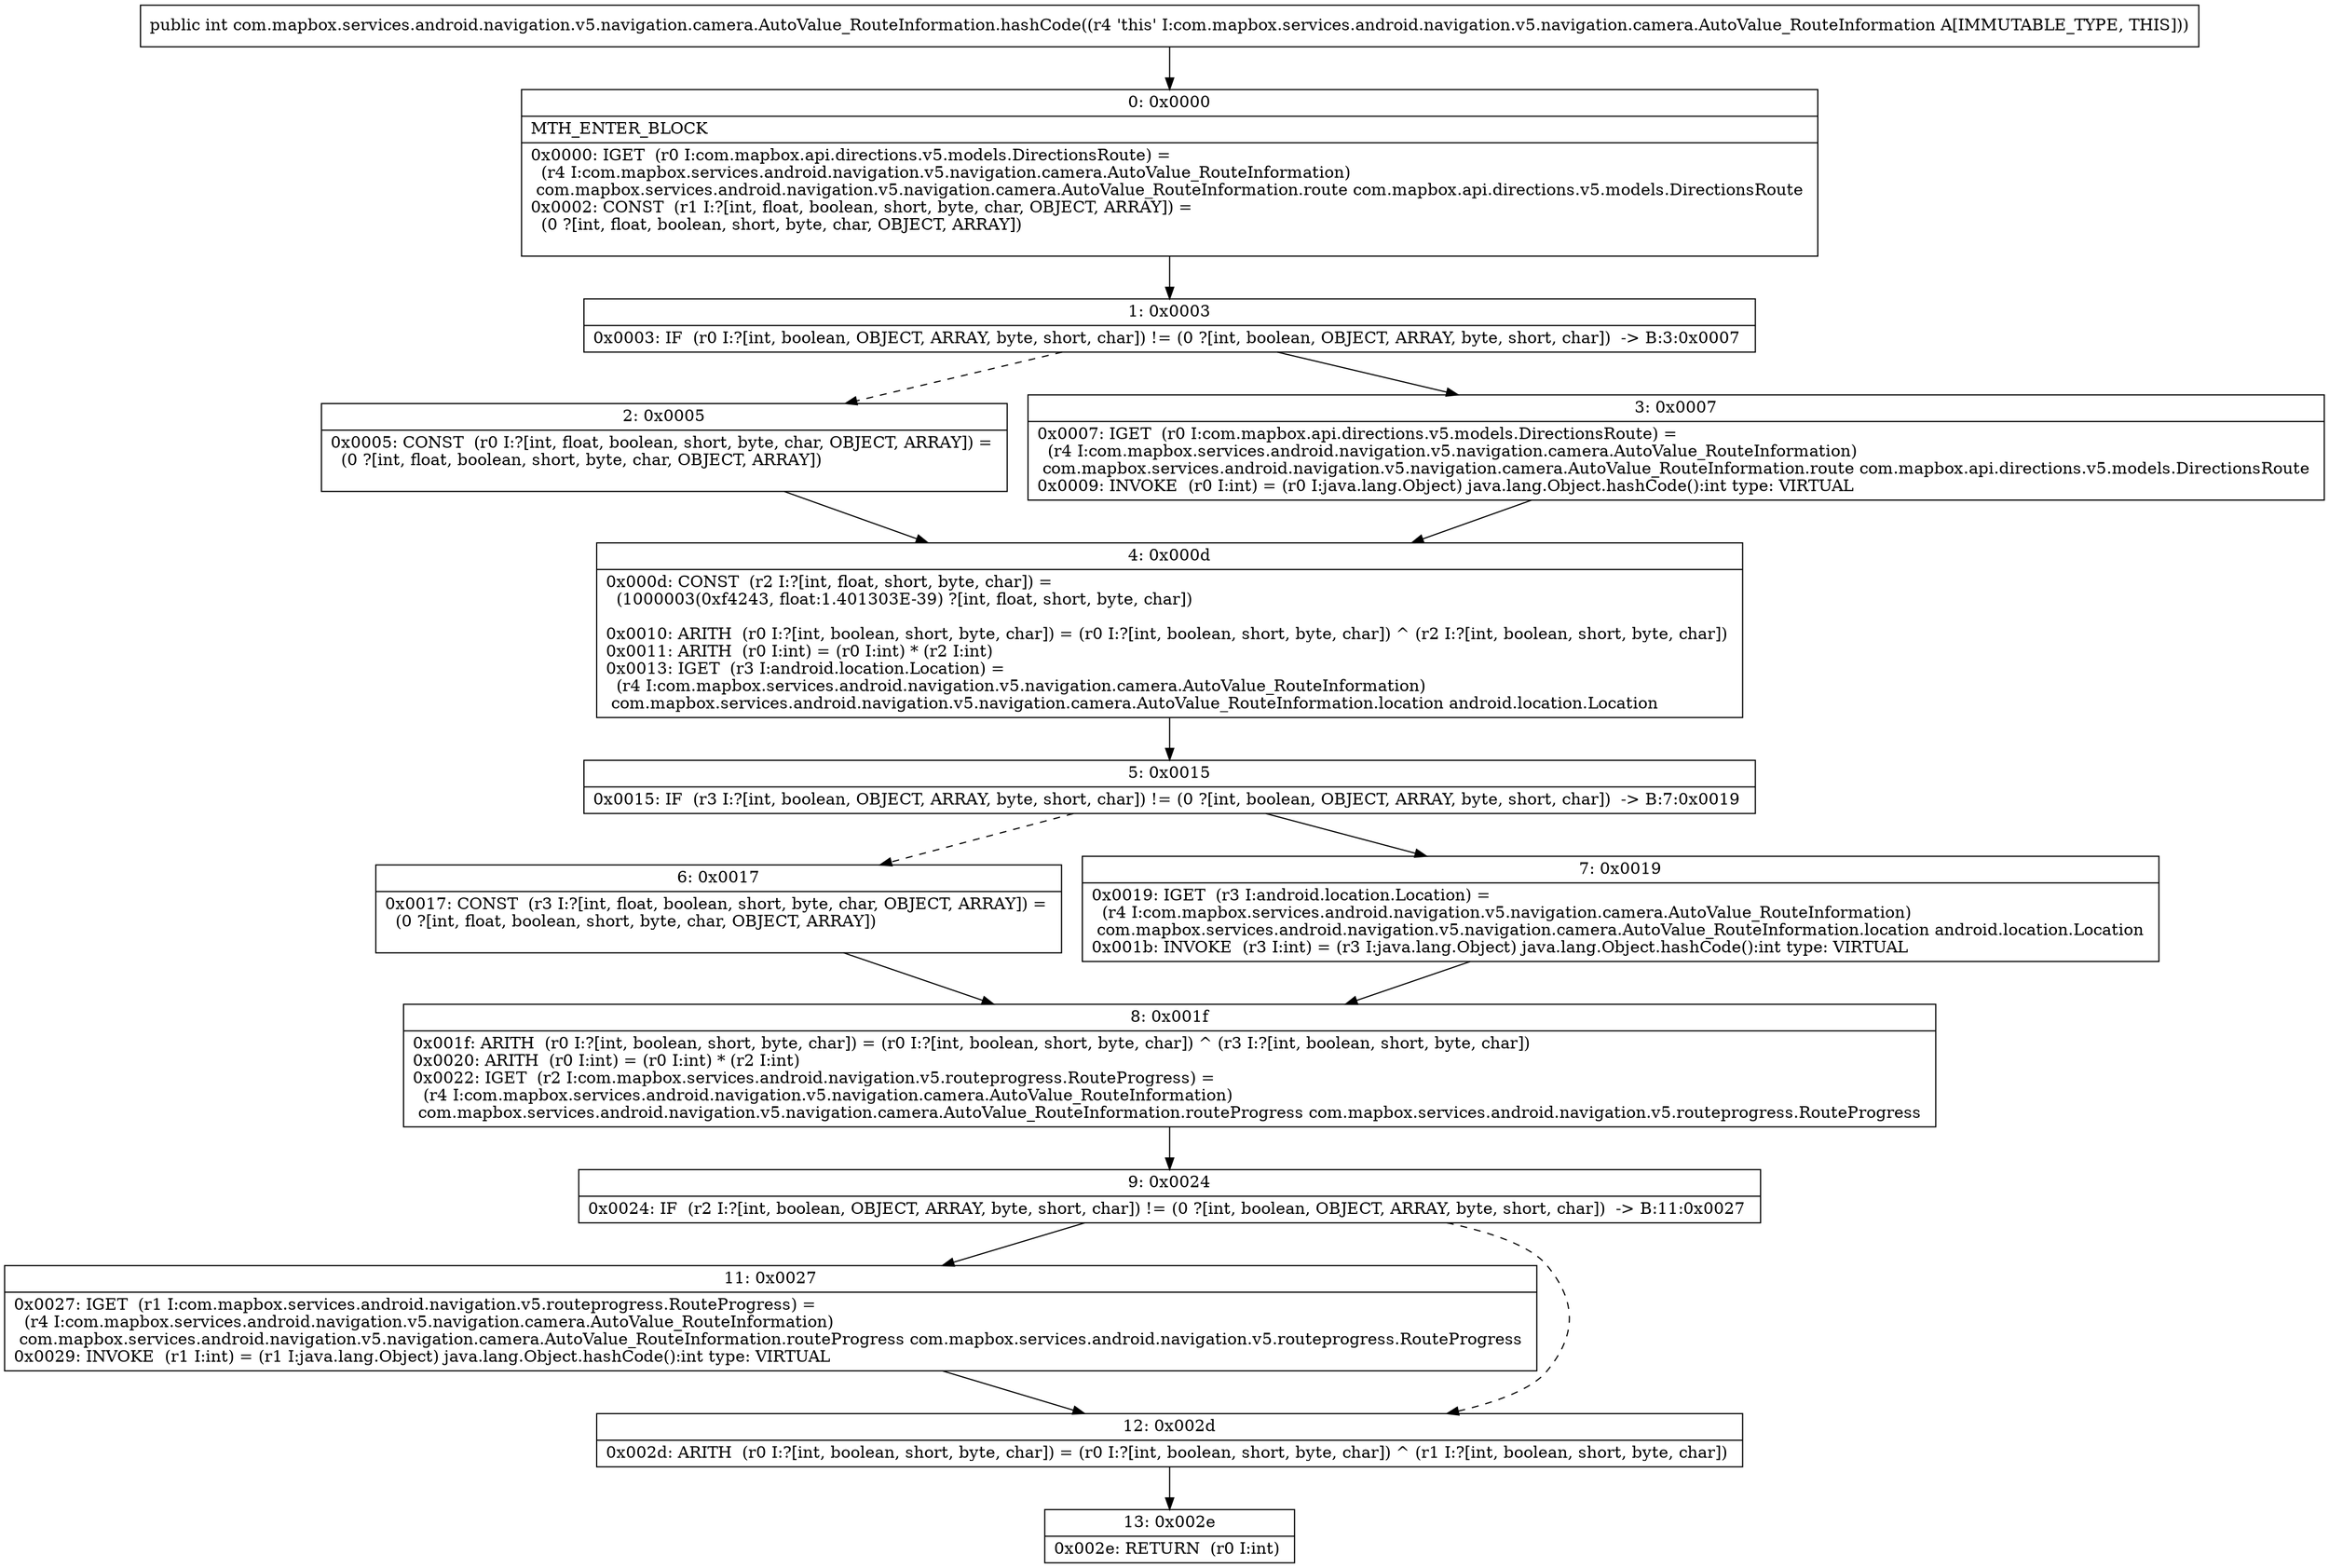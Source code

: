 digraph "CFG forcom.mapbox.services.android.navigation.v5.navigation.camera.AutoValue_RouteInformation.hashCode()I" {
Node_0 [shape=record,label="{0\:\ 0x0000|MTH_ENTER_BLOCK\l|0x0000: IGET  (r0 I:com.mapbox.api.directions.v5.models.DirectionsRoute) = \l  (r4 I:com.mapbox.services.android.navigation.v5.navigation.camera.AutoValue_RouteInformation)\l com.mapbox.services.android.navigation.v5.navigation.camera.AutoValue_RouteInformation.route com.mapbox.api.directions.v5.models.DirectionsRoute \l0x0002: CONST  (r1 I:?[int, float, boolean, short, byte, char, OBJECT, ARRAY]) = \l  (0 ?[int, float, boolean, short, byte, char, OBJECT, ARRAY])\l \l}"];
Node_1 [shape=record,label="{1\:\ 0x0003|0x0003: IF  (r0 I:?[int, boolean, OBJECT, ARRAY, byte, short, char]) != (0 ?[int, boolean, OBJECT, ARRAY, byte, short, char])  \-\> B:3:0x0007 \l}"];
Node_2 [shape=record,label="{2\:\ 0x0005|0x0005: CONST  (r0 I:?[int, float, boolean, short, byte, char, OBJECT, ARRAY]) = \l  (0 ?[int, float, boolean, short, byte, char, OBJECT, ARRAY])\l \l}"];
Node_3 [shape=record,label="{3\:\ 0x0007|0x0007: IGET  (r0 I:com.mapbox.api.directions.v5.models.DirectionsRoute) = \l  (r4 I:com.mapbox.services.android.navigation.v5.navigation.camera.AutoValue_RouteInformation)\l com.mapbox.services.android.navigation.v5.navigation.camera.AutoValue_RouteInformation.route com.mapbox.api.directions.v5.models.DirectionsRoute \l0x0009: INVOKE  (r0 I:int) = (r0 I:java.lang.Object) java.lang.Object.hashCode():int type: VIRTUAL \l}"];
Node_4 [shape=record,label="{4\:\ 0x000d|0x000d: CONST  (r2 I:?[int, float, short, byte, char]) = \l  (1000003(0xf4243, float:1.401303E\-39) ?[int, float, short, byte, char])\l \l0x0010: ARITH  (r0 I:?[int, boolean, short, byte, char]) = (r0 I:?[int, boolean, short, byte, char]) ^ (r2 I:?[int, boolean, short, byte, char]) \l0x0011: ARITH  (r0 I:int) = (r0 I:int) * (r2 I:int) \l0x0013: IGET  (r3 I:android.location.Location) = \l  (r4 I:com.mapbox.services.android.navigation.v5.navigation.camera.AutoValue_RouteInformation)\l com.mapbox.services.android.navigation.v5.navigation.camera.AutoValue_RouteInformation.location android.location.Location \l}"];
Node_5 [shape=record,label="{5\:\ 0x0015|0x0015: IF  (r3 I:?[int, boolean, OBJECT, ARRAY, byte, short, char]) != (0 ?[int, boolean, OBJECT, ARRAY, byte, short, char])  \-\> B:7:0x0019 \l}"];
Node_6 [shape=record,label="{6\:\ 0x0017|0x0017: CONST  (r3 I:?[int, float, boolean, short, byte, char, OBJECT, ARRAY]) = \l  (0 ?[int, float, boolean, short, byte, char, OBJECT, ARRAY])\l \l}"];
Node_7 [shape=record,label="{7\:\ 0x0019|0x0019: IGET  (r3 I:android.location.Location) = \l  (r4 I:com.mapbox.services.android.navigation.v5.navigation.camera.AutoValue_RouteInformation)\l com.mapbox.services.android.navigation.v5.navigation.camera.AutoValue_RouteInformation.location android.location.Location \l0x001b: INVOKE  (r3 I:int) = (r3 I:java.lang.Object) java.lang.Object.hashCode():int type: VIRTUAL \l}"];
Node_8 [shape=record,label="{8\:\ 0x001f|0x001f: ARITH  (r0 I:?[int, boolean, short, byte, char]) = (r0 I:?[int, boolean, short, byte, char]) ^ (r3 I:?[int, boolean, short, byte, char]) \l0x0020: ARITH  (r0 I:int) = (r0 I:int) * (r2 I:int) \l0x0022: IGET  (r2 I:com.mapbox.services.android.navigation.v5.routeprogress.RouteProgress) = \l  (r4 I:com.mapbox.services.android.navigation.v5.navigation.camera.AutoValue_RouteInformation)\l com.mapbox.services.android.navigation.v5.navigation.camera.AutoValue_RouteInformation.routeProgress com.mapbox.services.android.navigation.v5.routeprogress.RouteProgress \l}"];
Node_9 [shape=record,label="{9\:\ 0x0024|0x0024: IF  (r2 I:?[int, boolean, OBJECT, ARRAY, byte, short, char]) != (0 ?[int, boolean, OBJECT, ARRAY, byte, short, char])  \-\> B:11:0x0027 \l}"];
Node_11 [shape=record,label="{11\:\ 0x0027|0x0027: IGET  (r1 I:com.mapbox.services.android.navigation.v5.routeprogress.RouteProgress) = \l  (r4 I:com.mapbox.services.android.navigation.v5.navigation.camera.AutoValue_RouteInformation)\l com.mapbox.services.android.navigation.v5.navigation.camera.AutoValue_RouteInformation.routeProgress com.mapbox.services.android.navigation.v5.routeprogress.RouteProgress \l0x0029: INVOKE  (r1 I:int) = (r1 I:java.lang.Object) java.lang.Object.hashCode():int type: VIRTUAL \l}"];
Node_12 [shape=record,label="{12\:\ 0x002d|0x002d: ARITH  (r0 I:?[int, boolean, short, byte, char]) = (r0 I:?[int, boolean, short, byte, char]) ^ (r1 I:?[int, boolean, short, byte, char]) \l}"];
Node_13 [shape=record,label="{13\:\ 0x002e|0x002e: RETURN  (r0 I:int) \l}"];
MethodNode[shape=record,label="{public int com.mapbox.services.android.navigation.v5.navigation.camera.AutoValue_RouteInformation.hashCode((r4 'this' I:com.mapbox.services.android.navigation.v5.navigation.camera.AutoValue_RouteInformation A[IMMUTABLE_TYPE, THIS])) }"];
MethodNode -> Node_0;
Node_0 -> Node_1;
Node_1 -> Node_2[style=dashed];
Node_1 -> Node_3;
Node_2 -> Node_4;
Node_3 -> Node_4;
Node_4 -> Node_5;
Node_5 -> Node_6[style=dashed];
Node_5 -> Node_7;
Node_6 -> Node_8;
Node_7 -> Node_8;
Node_8 -> Node_9;
Node_9 -> Node_11;
Node_9 -> Node_12[style=dashed];
Node_11 -> Node_12;
Node_12 -> Node_13;
}

